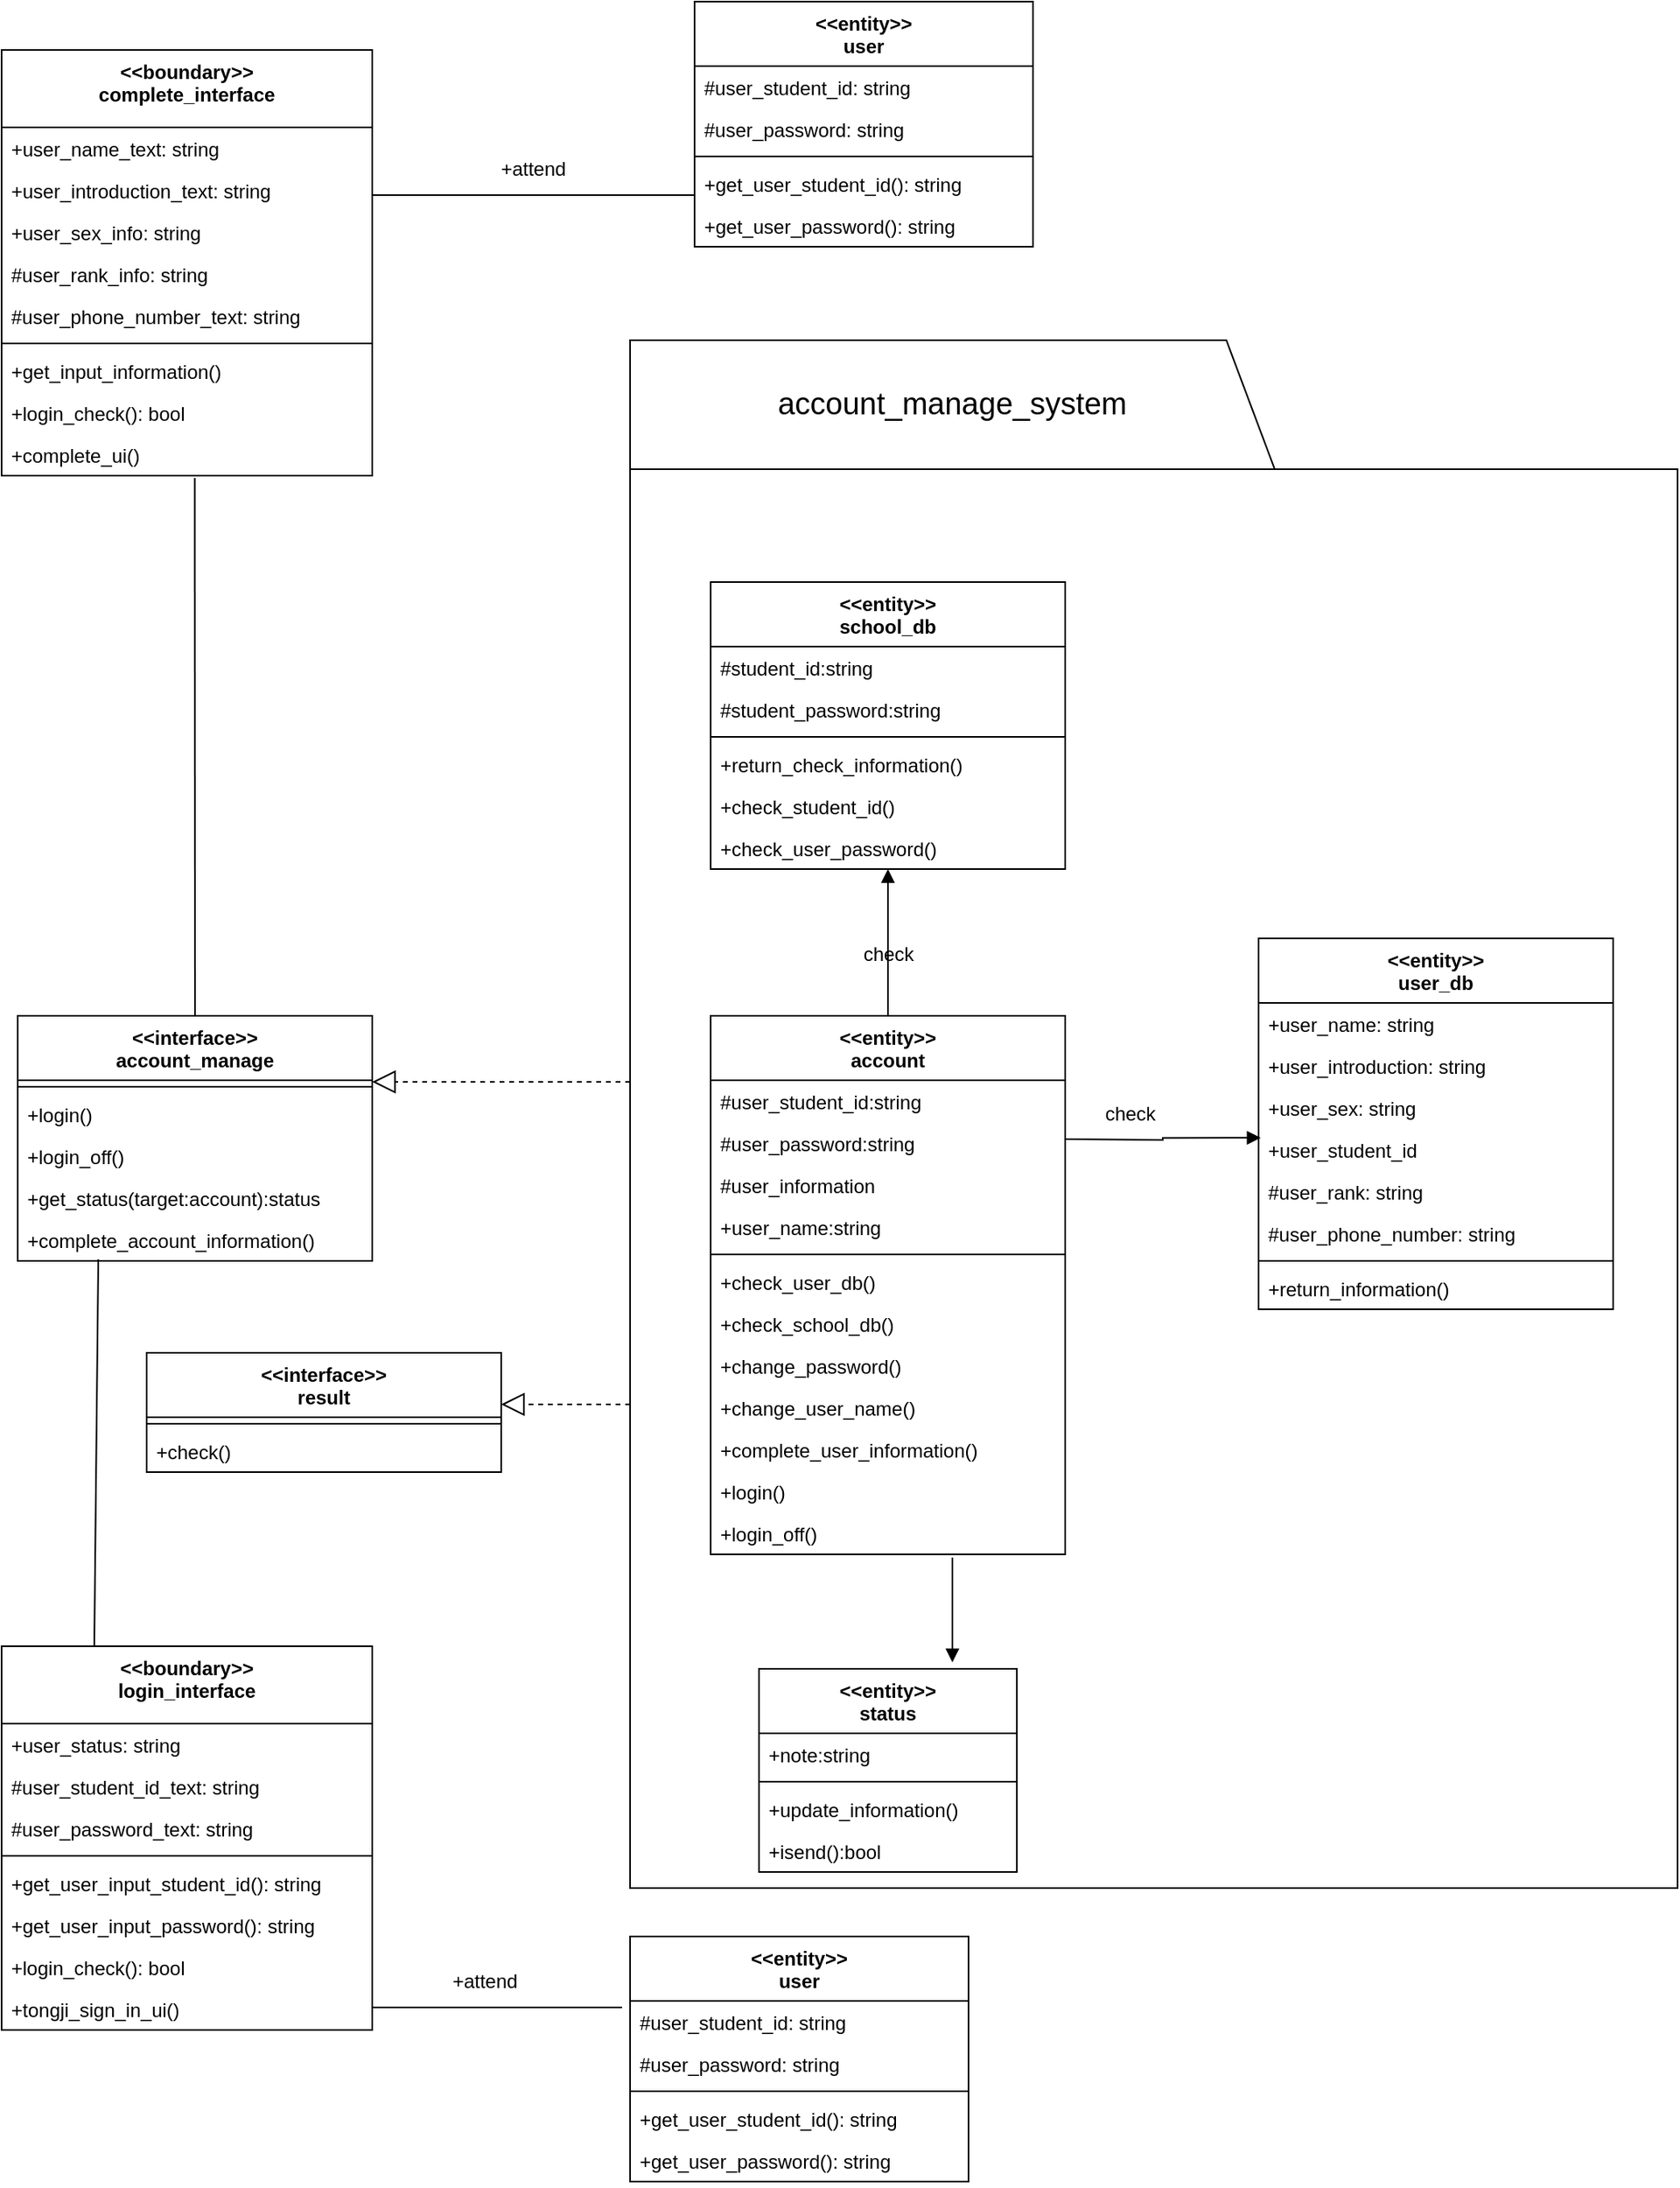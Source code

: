 <mxfile version="19.0.2" type="device"><diagram id="ugL1l7D1mySw69_KGlEm" name="Page-1"><mxGraphModel dx="1732" dy="1588" grid="1" gridSize="10" guides="1" tooltips="1" connect="1" arrows="1" fold="1" page="1" pageScale="1" pageWidth="827" pageHeight="1169" math="0" shadow="0"><root><mxCell id="0"/><mxCell id="1" parent="0"/><mxCell id="zrA_97v4aLWU1AmiobQ8-14" value="&lt;&lt;entity&gt;&gt;&#10;user_db" style="swimlane;fontStyle=1;align=center;verticalAlign=top;childLayout=stackLayout;horizontal=1;startSize=40;horizontalStack=0;resizeParent=1;resizeParentMax=0;resizeLast=0;collapsible=1;marginBottom=0;rounded=0;shadow=0;glass=0;labelBorderColor=none;sketch=0;strokeColor=default;strokeWidth=1;" parent="1" vertex="1"><mxGeometry x="770" y="121" width="220" height="230" as="geometry"/></mxCell><mxCell id="zrA_97v4aLWU1AmiobQ8-15" value="+user_name: string" style="text;strokeColor=none;fillColor=none;align=left;verticalAlign=top;spacingLeft=4;spacingRight=4;overflow=hidden;rotatable=0;points=[[0,0.5],[1,0.5]];portConstraint=eastwest;rounded=0;shadow=0;glass=0;labelBorderColor=none;sketch=0;" parent="zrA_97v4aLWU1AmiobQ8-14" vertex="1"><mxGeometry y="40" width="220" height="26" as="geometry"/></mxCell><mxCell id="zrA_97v4aLWU1AmiobQ8-16" value="+user_introduction: string" style="text;strokeColor=none;fillColor=none;align=left;verticalAlign=top;spacingLeft=4;spacingRight=4;overflow=hidden;rotatable=0;points=[[0,0.5],[1,0.5]];portConstraint=eastwest;rounded=0;shadow=0;glass=0;labelBorderColor=none;sketch=0;" parent="zrA_97v4aLWU1AmiobQ8-14" vertex="1"><mxGeometry y="66" width="220" height="26" as="geometry"/></mxCell><mxCell id="zrA_97v4aLWU1AmiobQ8-20" value="+user_sex: string" style="text;strokeColor=none;fillColor=none;align=left;verticalAlign=top;spacingLeft=4;spacingRight=4;overflow=hidden;rotatable=0;points=[[0,0.5],[1,0.5]];portConstraint=eastwest;rounded=0;shadow=0;glass=0;labelBorderColor=none;sketch=0;" parent="zrA_97v4aLWU1AmiobQ8-14" vertex="1"><mxGeometry y="92" width="220" height="26" as="geometry"/></mxCell><mxCell id="zrA_97v4aLWU1AmiobQ8-21" value="+user_student_id" style="text;strokeColor=none;fillColor=none;align=left;verticalAlign=top;spacingLeft=4;spacingRight=4;overflow=hidden;rotatable=0;points=[[0,0.5],[1,0.5]];portConstraint=eastwest;rounded=0;shadow=0;glass=0;labelBorderColor=none;sketch=0;" parent="zrA_97v4aLWU1AmiobQ8-14" vertex="1"><mxGeometry y="118" width="220" height="26" as="geometry"/></mxCell><mxCell id="zrA_97v4aLWU1AmiobQ8-22" value="#user_rank: string" style="text;strokeColor=none;fillColor=none;align=left;verticalAlign=top;spacingLeft=4;spacingRight=4;overflow=hidden;rotatable=0;points=[[0,0.5],[1,0.5]];portConstraint=eastwest;rounded=0;shadow=0;glass=0;labelBorderColor=none;sketch=0;" parent="zrA_97v4aLWU1AmiobQ8-14" vertex="1"><mxGeometry y="144" width="220" height="26" as="geometry"/></mxCell><mxCell id="zrA_97v4aLWU1AmiobQ8-23" value="#user_phone_number: string" style="text;strokeColor=none;fillColor=none;align=left;verticalAlign=top;spacingLeft=4;spacingRight=4;overflow=hidden;rotatable=0;points=[[0,0.5],[1,0.5]];portConstraint=eastwest;rounded=0;shadow=0;glass=0;labelBorderColor=none;sketch=0;" parent="zrA_97v4aLWU1AmiobQ8-14" vertex="1"><mxGeometry y="170" width="220" height="26" as="geometry"/></mxCell><mxCell id="zrA_97v4aLWU1AmiobQ8-17" value="" style="line;strokeWidth=1;fillColor=none;align=left;verticalAlign=middle;spacingTop=-1;spacingLeft=3;spacingRight=3;rotatable=0;labelPosition=right;points=[];portConstraint=eastwest;rounded=0;shadow=0;glass=0;labelBorderColor=none;sketch=0;" parent="zrA_97v4aLWU1AmiobQ8-14" vertex="1"><mxGeometry y="196" width="220" height="8" as="geometry"/></mxCell><mxCell id="zrA_97v4aLWU1AmiobQ8-18" value="+return_information()" style="text;strokeColor=none;fillColor=none;align=left;verticalAlign=top;spacingLeft=4;spacingRight=4;overflow=hidden;rotatable=0;points=[[0,0.5],[1,0.5]];portConstraint=eastwest;rounded=0;shadow=0;glass=0;labelBorderColor=none;sketch=0;" parent="zrA_97v4aLWU1AmiobQ8-14" vertex="1"><mxGeometry y="204" width="220" height="26" as="geometry"/></mxCell><mxCell id="zrA_97v4aLWU1AmiobQ8-24" value="&lt;&lt;interface&gt;&gt;&#10;account_manage" style="swimlane;fontStyle=1;align=center;verticalAlign=top;childLayout=stackLayout;horizontal=1;startSize=40;horizontalStack=0;resizeParent=1;resizeParentMax=0;resizeLast=0;collapsible=1;marginBottom=0;rounded=0;shadow=0;glass=0;labelBorderColor=none;sketch=0;strokeColor=default;strokeWidth=1;" parent="1" vertex="1"><mxGeometry y="169" width="220" height="152" as="geometry"/></mxCell><mxCell id="zrA_97v4aLWU1AmiobQ8-27" value="" style="line;strokeWidth=1;fillColor=none;align=left;verticalAlign=middle;spacingTop=-1;spacingLeft=3;spacingRight=3;rotatable=0;labelPosition=right;points=[];portConstraint=eastwest;rounded=0;shadow=0;glass=0;labelBorderColor=none;sketch=0;" parent="zrA_97v4aLWU1AmiobQ8-24" vertex="1"><mxGeometry y="40" width="220" height="8" as="geometry"/></mxCell><mxCell id="zrA_97v4aLWU1AmiobQ8-28" value="+login()" style="text;strokeColor=none;fillColor=none;align=left;verticalAlign=top;spacingLeft=4;spacingRight=4;overflow=hidden;rotatable=0;points=[[0,0.5],[1,0.5]];portConstraint=eastwest;rounded=0;shadow=0;glass=0;labelBorderColor=none;sketch=0;" parent="zrA_97v4aLWU1AmiobQ8-24" vertex="1"><mxGeometry y="48" width="220" height="26" as="geometry"/></mxCell><mxCell id="zrA_97v4aLWU1AmiobQ8-29" value="+login_off()" style="text;strokeColor=none;fillColor=none;align=left;verticalAlign=top;spacingLeft=4;spacingRight=4;overflow=hidden;rotatable=0;points=[[0,0.5],[1,0.5]];portConstraint=eastwest;rounded=0;shadow=0;glass=0;labelBorderColor=none;sketch=0;" parent="zrA_97v4aLWU1AmiobQ8-24" vertex="1"><mxGeometry y="74" width="220" height="26" as="geometry"/></mxCell><mxCell id="zrA_97v4aLWU1AmiobQ8-32" value="+get_status(target:account):status" style="text;strokeColor=none;fillColor=none;align=left;verticalAlign=top;spacingLeft=4;spacingRight=4;overflow=hidden;rotatable=0;points=[[0,0.5],[1,0.5]];portConstraint=eastwest;rounded=0;shadow=0;glass=0;labelBorderColor=none;sketch=0;" parent="zrA_97v4aLWU1AmiobQ8-24" vertex="1"><mxGeometry y="100" width="220" height="26" as="geometry"/></mxCell><mxCell id="zrA_97v4aLWU1AmiobQ8-33" value="+complete_account_information()" style="text;strokeColor=none;fillColor=none;align=left;verticalAlign=top;spacingLeft=4;spacingRight=4;overflow=hidden;rotatable=0;points=[[0,0.5],[1,0.5]];portConstraint=eastwest;rounded=0;shadow=0;glass=0;labelBorderColor=none;sketch=0;" parent="zrA_97v4aLWU1AmiobQ8-24" vertex="1"><mxGeometry y="126" width="220" height="26" as="geometry"/></mxCell><mxCell id="zrA_97v4aLWU1AmiobQ8-35" value="" style="endArrow=block;endFill=1;html=1;edgeStyle=orthogonalEdgeStyle;align=left;verticalAlign=top;rounded=0;entryX=0.006;entryY=0.218;entryDx=0;entryDy=0;entryPerimeter=0;" parent="1" target="zrA_97v4aLWU1AmiobQ8-21" edge="1"><mxGeometry x="-1" relative="1" as="geometry"><mxPoint x="650" y="245.5" as="sourcePoint"/><mxPoint x="760" y="245.5" as="targetPoint"/></mxGeometry></mxCell><mxCell id="zrA_97v4aLWU1AmiobQ8-37" value="&lt;&lt;entity&gt;&gt;&#10;status" style="swimlane;fontStyle=1;align=center;verticalAlign=top;childLayout=stackLayout;horizontal=1;startSize=40;horizontalStack=0;resizeParent=1;resizeParentMax=0;resizeLast=0;collapsible=1;marginBottom=0;rounded=0;shadow=0;glass=0;labelBorderColor=none;sketch=0;strokeColor=default;strokeWidth=1;" parent="1" vertex="1"><mxGeometry x="460" y="574" width="160" height="126" as="geometry"/></mxCell><mxCell id="zrA_97v4aLWU1AmiobQ8-38" value="+note:string" style="text;strokeColor=none;fillColor=none;align=left;verticalAlign=top;spacingLeft=4;spacingRight=4;overflow=hidden;rotatable=0;points=[[0,0.5],[1,0.5]];portConstraint=eastwest;rounded=0;shadow=0;glass=0;labelBorderColor=none;sketch=0;" parent="zrA_97v4aLWU1AmiobQ8-37" vertex="1"><mxGeometry y="40" width="160" height="26" as="geometry"/></mxCell><mxCell id="zrA_97v4aLWU1AmiobQ8-39" value="" style="line;strokeWidth=1;fillColor=none;align=left;verticalAlign=middle;spacingTop=-1;spacingLeft=3;spacingRight=3;rotatable=0;labelPosition=right;points=[];portConstraint=eastwest;rounded=0;shadow=0;glass=0;labelBorderColor=none;sketch=0;" parent="zrA_97v4aLWU1AmiobQ8-37" vertex="1"><mxGeometry y="66" width="160" height="8" as="geometry"/></mxCell><mxCell id="zrA_97v4aLWU1AmiobQ8-40" value="+update_information()" style="text;strokeColor=none;fillColor=none;align=left;verticalAlign=top;spacingLeft=4;spacingRight=4;overflow=hidden;rotatable=0;points=[[0,0.5],[1,0.5]];portConstraint=eastwest;rounded=0;shadow=0;glass=0;labelBorderColor=none;sketch=0;" parent="zrA_97v4aLWU1AmiobQ8-37" vertex="1"><mxGeometry y="74" width="160" height="26" as="geometry"/></mxCell><mxCell id="zrA_97v4aLWU1AmiobQ8-41" value="+isend():bool" style="text;strokeColor=none;fillColor=none;align=left;verticalAlign=top;spacingLeft=4;spacingRight=4;overflow=hidden;rotatable=0;points=[[0,0.5],[1,0.5]];portConstraint=eastwest;rounded=0;shadow=0;glass=0;labelBorderColor=none;sketch=0;" parent="zrA_97v4aLWU1AmiobQ8-37" vertex="1"><mxGeometry y="100" width="160" height="26" as="geometry"/></mxCell><mxCell id="zrA_97v4aLWU1AmiobQ8-42" value="&lt;&lt;entity&gt;&gt;&#10;school_db" style="swimlane;fontStyle=1;align=center;verticalAlign=top;childLayout=stackLayout;horizontal=1;startSize=40;horizontalStack=0;resizeParent=1;resizeParentMax=0;resizeLast=0;collapsible=1;marginBottom=0;rounded=0;shadow=0;glass=0;labelBorderColor=none;sketch=0;strokeColor=default;strokeWidth=1;" parent="1" vertex="1"><mxGeometry x="430" y="-100" width="220" height="178" as="geometry"/></mxCell><mxCell id="zrA_97v4aLWU1AmiobQ8-43" value="#student_id:string" style="text;strokeColor=none;fillColor=none;align=left;verticalAlign=top;spacingLeft=4;spacingRight=4;overflow=hidden;rotatable=0;points=[[0,0.5],[1,0.5]];portConstraint=eastwest;rounded=0;shadow=0;glass=0;labelBorderColor=none;sketch=0;" parent="zrA_97v4aLWU1AmiobQ8-42" vertex="1"><mxGeometry y="40" width="220" height="26" as="geometry"/></mxCell><mxCell id="zrA_97v4aLWU1AmiobQ8-44" value="#student_password:string" style="text;strokeColor=none;fillColor=none;align=left;verticalAlign=top;spacingLeft=4;spacingRight=4;overflow=hidden;rotatable=0;points=[[0,0.5],[1,0.5]];portConstraint=eastwest;rounded=0;shadow=0;glass=0;labelBorderColor=none;sketch=0;" parent="zrA_97v4aLWU1AmiobQ8-42" vertex="1"><mxGeometry y="66" width="220" height="26" as="geometry"/></mxCell><mxCell id="zrA_97v4aLWU1AmiobQ8-45" value="" style="line;strokeWidth=1;fillColor=none;align=left;verticalAlign=middle;spacingTop=-1;spacingLeft=3;spacingRight=3;rotatable=0;labelPosition=right;points=[];portConstraint=eastwest;rounded=0;shadow=0;glass=0;labelBorderColor=none;sketch=0;" parent="zrA_97v4aLWU1AmiobQ8-42" vertex="1"><mxGeometry y="92" width="220" height="8" as="geometry"/></mxCell><mxCell id="zrA_97v4aLWU1AmiobQ8-46" value="+return_check_information()" style="text;strokeColor=none;fillColor=none;align=left;verticalAlign=top;spacingLeft=4;spacingRight=4;overflow=hidden;rotatable=0;points=[[0,0.5],[1,0.5]];portConstraint=eastwest;rounded=0;shadow=0;glass=0;labelBorderColor=none;sketch=0;" parent="zrA_97v4aLWU1AmiobQ8-42" vertex="1"><mxGeometry y="100" width="220" height="26" as="geometry"/></mxCell><mxCell id="zrA_97v4aLWU1AmiobQ8-48" value="+check_student_id()" style="text;strokeColor=none;fillColor=none;align=left;verticalAlign=top;spacingLeft=4;spacingRight=4;overflow=hidden;rotatable=0;points=[[0,0.5],[1,0.5]];portConstraint=eastwest;rounded=0;shadow=0;glass=0;labelBorderColor=none;sketch=0;" parent="zrA_97v4aLWU1AmiobQ8-42" vertex="1"><mxGeometry y="126" width="220" height="26" as="geometry"/></mxCell><mxCell id="zrA_97v4aLWU1AmiobQ8-47" value="+check_user_password()" style="text;strokeColor=none;fillColor=none;align=left;verticalAlign=top;spacingLeft=4;spacingRight=4;overflow=hidden;rotatable=0;points=[[0,0.5],[1,0.5]];portConstraint=eastwest;rounded=0;shadow=0;glass=0;labelBorderColor=none;sketch=0;" parent="zrA_97v4aLWU1AmiobQ8-42" vertex="1"><mxGeometry y="152" width="220" height="26" as="geometry"/></mxCell><mxCell id="zrA_97v4aLWU1AmiobQ8-49" value="check" style="text;html=1;align=center;verticalAlign=middle;resizable=0;points=[];autosize=1;strokeColor=none;fillColor=none;" parent="1" vertex="1"><mxGeometry x="665" y="220" width="50" height="20" as="geometry"/></mxCell><mxCell id="zrA_97v4aLWU1AmiobQ8-50" value="" style="endArrow=block;endFill=1;html=1;edgeStyle=orthogonalEdgeStyle;align=left;verticalAlign=top;rounded=0;" parent="1" target="zrA_97v4aLWU1AmiobQ8-47" edge="1"><mxGeometry x="-1" relative="1" as="geometry"><mxPoint x="540" y="170" as="sourcePoint"/><mxPoint x="840" y="450" as="targetPoint"/><Array as="points"><mxPoint x="540" y="170"/></Array></mxGeometry></mxCell><mxCell id="zrA_97v4aLWU1AmiobQ8-56" value="check" style="text;html=1;align=center;verticalAlign=middle;resizable=0;points=[];autosize=1;strokeColor=none;fillColor=none;" parent="1" vertex="1"><mxGeometry x="515" y="121" width="50" height="20" as="geometry"/></mxCell><mxCell id="zrA_97v4aLWU1AmiobQ8-57" value="" style="rounded=0;whiteSpace=wrap;html=1;shadow=0;glass=0;labelBorderColor=none;sketch=0;strokeColor=default;strokeWidth=1;fillColor=none;" parent="1" vertex="1"><mxGeometry x="380" y="-170" width="650" height="880" as="geometry"/></mxCell><mxCell id="zrA_97v4aLWU1AmiobQ8-59" value="" style="endArrow=block;dashed=1;endFill=0;endSize=12;html=1;rounded=0;fontSize=19;" parent="1" edge="1"><mxGeometry width="160" relative="1" as="geometry"><mxPoint x="380" y="210" as="sourcePoint"/><mxPoint x="220" y="210" as="targetPoint"/></mxGeometry></mxCell><mxCell id="p1fLw8weou7C2HYNOlca-1" value="&lt;&lt;boundary&gt;&gt;&#10;login_interface" style="swimlane;fontStyle=1;align=center;verticalAlign=top;childLayout=stackLayout;horizontal=1;startSize=48;horizontalStack=0;resizeParent=1;resizeParentMax=0;resizeLast=0;collapsible=1;marginBottom=0;" parent="1" vertex="1"><mxGeometry x="-10" y="560" width="230" height="238" as="geometry"/></mxCell><mxCell id="p1fLw8weou7C2HYNOlca-2" value="+user_status: string" style="text;strokeColor=none;fillColor=none;align=left;verticalAlign=top;spacingLeft=4;spacingRight=4;overflow=hidden;rotatable=0;points=[[0,0.5],[1,0.5]];portConstraint=eastwest;" parent="p1fLw8weou7C2HYNOlca-1" vertex="1"><mxGeometry y="48" width="230" height="26" as="geometry"/></mxCell><mxCell id="p1fLw8weou7C2HYNOlca-5" value="#user_student_id_text: string" style="text;strokeColor=none;fillColor=none;align=left;verticalAlign=top;spacingLeft=4;spacingRight=4;overflow=hidden;rotatable=0;points=[[0,0.5],[1,0.5]];portConstraint=eastwest;" parent="p1fLw8weou7C2HYNOlca-1" vertex="1"><mxGeometry y="74" width="230" height="26" as="geometry"/></mxCell><mxCell id="p1fLw8weou7C2HYNOlca-6" value="#user_password_text: string" style="text;strokeColor=none;fillColor=none;align=left;verticalAlign=top;spacingLeft=4;spacingRight=4;overflow=hidden;rotatable=0;points=[[0,0.5],[1,0.5]];portConstraint=eastwest;" parent="p1fLw8weou7C2HYNOlca-1" vertex="1"><mxGeometry y="100" width="230" height="26" as="geometry"/></mxCell><mxCell id="p1fLw8weou7C2HYNOlca-3" value="" style="line;strokeWidth=1;fillColor=none;align=left;verticalAlign=middle;spacingTop=-1;spacingLeft=3;spacingRight=3;rotatable=0;labelPosition=right;points=[];portConstraint=eastwest;" parent="p1fLw8weou7C2HYNOlca-1" vertex="1"><mxGeometry y="126" width="230" height="8" as="geometry"/></mxCell><mxCell id="p1fLw8weou7C2HYNOlca-4" value="+get_user_input_student_id(): string" style="text;strokeColor=none;fillColor=none;align=left;verticalAlign=top;spacingLeft=4;spacingRight=4;overflow=hidden;rotatable=0;points=[[0,0.5],[1,0.5]];portConstraint=eastwest;" parent="p1fLw8weou7C2HYNOlca-1" vertex="1"><mxGeometry y="134" width="230" height="26" as="geometry"/></mxCell><mxCell id="p1fLw8weou7C2HYNOlca-7" value="+get_user_input_password(): string" style="text;strokeColor=none;fillColor=none;align=left;verticalAlign=top;spacingLeft=4;spacingRight=4;overflow=hidden;rotatable=0;points=[[0,0.5],[1,0.5]];portConstraint=eastwest;" parent="p1fLw8weou7C2HYNOlca-1" vertex="1"><mxGeometry y="160" width="230" height="26" as="geometry"/></mxCell><mxCell id="p1fLw8weou7C2HYNOlca-8" value="+login_check(): bool" style="text;strokeColor=none;fillColor=none;align=left;verticalAlign=top;spacingLeft=4;spacingRight=4;overflow=hidden;rotatable=0;points=[[0,0.5],[1,0.5]];portConstraint=eastwest;" parent="p1fLw8weou7C2HYNOlca-1" vertex="1"><mxGeometry y="186" width="230" height="26" as="geometry"/></mxCell><mxCell id="p1fLw8weou7C2HYNOlca-9" value="+tongji_sign_in_ui()" style="text;strokeColor=none;fillColor=none;align=left;verticalAlign=top;spacingLeft=4;spacingRight=4;overflow=hidden;rotatable=0;points=[[0,0.5],[1,0.5]];portConstraint=eastwest;" parent="p1fLw8weou7C2HYNOlca-1" vertex="1"><mxGeometry y="212" width="230" height="26" as="geometry"/></mxCell><mxCell id="p1fLw8weou7C2HYNOlca-10" value="&lt;&lt;entity&gt;&gt;&#10;user" style="swimlane;fontStyle=1;align=center;verticalAlign=top;childLayout=stackLayout;horizontal=1;startSize=40;horizontalStack=0;resizeParent=1;resizeParentMax=0;resizeLast=0;collapsible=1;marginBottom=0;" parent="1" vertex="1"><mxGeometry x="380" y="740" width="210" height="152" as="geometry"/></mxCell><mxCell id="p1fLw8weou7C2HYNOlca-11" value="#user_student_id: string" style="text;strokeColor=none;fillColor=none;align=left;verticalAlign=top;spacingLeft=4;spacingRight=4;overflow=hidden;rotatable=0;points=[[0,0.5],[1,0.5]];portConstraint=eastwest;" parent="p1fLw8weou7C2HYNOlca-10" vertex="1"><mxGeometry y="40" width="210" height="26" as="geometry"/></mxCell><mxCell id="p1fLw8weou7C2HYNOlca-14" value="#user_password: string" style="text;strokeColor=none;fillColor=none;align=left;verticalAlign=top;spacingLeft=4;spacingRight=4;overflow=hidden;rotatable=0;points=[[0,0.5],[1,0.5]];portConstraint=eastwest;" parent="p1fLw8weou7C2HYNOlca-10" vertex="1"><mxGeometry y="66" width="210" height="26" as="geometry"/></mxCell><mxCell id="p1fLw8weou7C2HYNOlca-12" value="" style="line;strokeWidth=1;fillColor=none;align=left;verticalAlign=middle;spacingTop=-1;spacingLeft=3;spacingRight=3;rotatable=0;labelPosition=right;points=[];portConstraint=eastwest;" parent="p1fLw8weou7C2HYNOlca-10" vertex="1"><mxGeometry y="92" width="210" height="8" as="geometry"/></mxCell><mxCell id="p1fLw8weou7C2HYNOlca-13" value="+get_user_student_id(): string" style="text;strokeColor=none;fillColor=none;align=left;verticalAlign=top;spacingLeft=4;spacingRight=4;overflow=hidden;rotatable=0;points=[[0,0.5],[1,0.5]];portConstraint=eastwest;" parent="p1fLw8weou7C2HYNOlca-10" vertex="1"><mxGeometry y="100" width="210" height="26" as="geometry"/></mxCell><mxCell id="p1fLw8weou7C2HYNOlca-15" value="+get_user_password(): string" style="text;strokeColor=none;fillColor=none;align=left;verticalAlign=top;spacingLeft=4;spacingRight=4;overflow=hidden;rotatable=0;points=[[0,0.5],[1,0.5]];portConstraint=eastwest;" parent="p1fLw8weou7C2HYNOlca-10" vertex="1"><mxGeometry y="126" width="210" height="26" as="geometry"/></mxCell><mxCell id="p1fLw8weou7C2HYNOlca-16" value="" style="line;strokeWidth=1;fillColor=none;align=left;verticalAlign=middle;spacingTop=-1;spacingLeft=3;spacingRight=3;rotatable=0;labelPosition=right;points=[];portConstraint=eastwest;" parent="1" vertex="1"><mxGeometry x="220" y="780" width="155" height="8" as="geometry"/></mxCell><mxCell id="p1fLw8weou7C2HYNOlca-19" value="+attend" style="text;align=center;fontStyle=0;verticalAlign=middle;spacingLeft=3;spacingRight=3;strokeColor=none;rotatable=0;points=[[0,0.5],[1,0.5]];portConstraint=eastwest;" parent="1" vertex="1"><mxGeometry x="250" y="754" width="80" height="26" as="geometry"/></mxCell><mxCell id="p1fLw8weou7C2HYNOlca-21" value="" style="endArrow=none;html=1;rounded=0;exitX=0.25;exitY=0;exitDx=0;exitDy=0;" parent="1" source="p1fLw8weou7C2HYNOlca-1" edge="1"><mxGeometry width="50" height="50" relative="1" as="geometry"><mxPoint x="50" y="550" as="sourcePoint"/><mxPoint x="50" y="320" as="targetPoint"/></mxGeometry></mxCell><mxCell id="p1fLw8weou7C2HYNOlca-22" value="&lt;&lt;entity&gt;&gt;&#10;user" style="swimlane;fontStyle=1;align=center;verticalAlign=top;childLayout=stackLayout;horizontal=1;startSize=40;horizontalStack=0;resizeParent=1;resizeParentMax=0;resizeLast=0;collapsible=1;marginBottom=0;" parent="1" vertex="1"><mxGeometry x="420" y="-460" width="210" height="152" as="geometry"/></mxCell><mxCell id="p1fLw8weou7C2HYNOlca-23" value="#user_student_id: string" style="text;strokeColor=none;fillColor=none;align=left;verticalAlign=top;spacingLeft=4;spacingRight=4;overflow=hidden;rotatable=0;points=[[0,0.5],[1,0.5]];portConstraint=eastwest;" parent="p1fLw8weou7C2HYNOlca-22" vertex="1"><mxGeometry y="40" width="210" height="26" as="geometry"/></mxCell><mxCell id="p1fLw8weou7C2HYNOlca-24" value="#user_password: string" style="text;strokeColor=none;fillColor=none;align=left;verticalAlign=top;spacingLeft=4;spacingRight=4;overflow=hidden;rotatable=0;points=[[0,0.5],[1,0.5]];portConstraint=eastwest;" parent="p1fLw8weou7C2HYNOlca-22" vertex="1"><mxGeometry y="66" width="210" height="26" as="geometry"/></mxCell><mxCell id="p1fLw8weou7C2HYNOlca-25" value="" style="line;strokeWidth=1;fillColor=none;align=left;verticalAlign=middle;spacingTop=-1;spacingLeft=3;spacingRight=3;rotatable=0;labelPosition=right;points=[];portConstraint=eastwest;" parent="p1fLw8weou7C2HYNOlca-22" vertex="1"><mxGeometry y="92" width="210" height="8" as="geometry"/></mxCell><mxCell id="p1fLw8weou7C2HYNOlca-26" value="+get_user_student_id(): string" style="text;strokeColor=none;fillColor=none;align=left;verticalAlign=top;spacingLeft=4;spacingRight=4;overflow=hidden;rotatable=0;points=[[0,0.5],[1,0.5]];portConstraint=eastwest;" parent="p1fLw8weou7C2HYNOlca-22" vertex="1"><mxGeometry y="100" width="210" height="26" as="geometry"/></mxCell><mxCell id="p1fLw8weou7C2HYNOlca-27" value="+get_user_password(): string" style="text;strokeColor=none;fillColor=none;align=left;verticalAlign=top;spacingLeft=4;spacingRight=4;overflow=hidden;rotatable=0;points=[[0,0.5],[1,0.5]];portConstraint=eastwest;" parent="p1fLw8weou7C2HYNOlca-22" vertex="1"><mxGeometry y="126" width="210" height="26" as="geometry"/></mxCell><mxCell id="p1fLw8weou7C2HYNOlca-28" value="&lt;&lt;boundary&gt;&gt;&#10;complete_interface" style="swimlane;fontStyle=1;align=center;verticalAlign=top;childLayout=stackLayout;horizontal=1;startSize=48;horizontalStack=0;resizeParent=1;resizeParentMax=0;resizeLast=0;collapsible=1;marginBottom=0;" parent="1" vertex="1"><mxGeometry x="-10" y="-430" width="230" height="264" as="geometry"/></mxCell><mxCell id="p1fLw8weou7C2HYNOlca-29" value="+user_name_text: string" style="text;strokeColor=none;fillColor=none;align=left;verticalAlign=top;spacingLeft=4;spacingRight=4;overflow=hidden;rotatable=0;points=[[0,0.5],[1,0.5]];portConstraint=eastwest;" parent="p1fLw8weou7C2HYNOlca-28" vertex="1"><mxGeometry y="48" width="230" height="26" as="geometry"/></mxCell><mxCell id="p1fLw8weou7C2HYNOlca-30" value="+user_introduction_text: string" style="text;strokeColor=none;fillColor=none;align=left;verticalAlign=top;spacingLeft=4;spacingRight=4;overflow=hidden;rotatable=0;points=[[0,0.5],[1,0.5]];portConstraint=eastwest;" parent="p1fLw8weou7C2HYNOlca-28" vertex="1"><mxGeometry y="74" width="230" height="26" as="geometry"/></mxCell><mxCell id="p1fLw8weou7C2HYNOlca-31" value="+user_sex_info: string" style="text;strokeColor=none;fillColor=none;align=left;verticalAlign=top;spacingLeft=4;spacingRight=4;overflow=hidden;rotatable=0;points=[[0,0.5],[1,0.5]];portConstraint=eastwest;" parent="p1fLw8weou7C2HYNOlca-28" vertex="1"><mxGeometry y="100" width="230" height="26" as="geometry"/></mxCell><mxCell id="p1fLw8weou7C2HYNOlca-37" value="#user_rank_info: string" style="text;strokeColor=none;fillColor=none;align=left;verticalAlign=top;spacingLeft=4;spacingRight=4;overflow=hidden;rotatable=0;points=[[0,0.5],[1,0.5]];portConstraint=eastwest;" parent="p1fLw8weou7C2HYNOlca-28" vertex="1"><mxGeometry y="126" width="230" height="26" as="geometry"/></mxCell><mxCell id="p1fLw8weou7C2HYNOlca-38" value="#user_phone_number_text: string" style="text;strokeColor=none;fillColor=none;align=left;verticalAlign=top;spacingLeft=4;spacingRight=4;overflow=hidden;rotatable=0;points=[[0,0.5],[1,0.5]];portConstraint=eastwest;" parent="p1fLw8weou7C2HYNOlca-28" vertex="1"><mxGeometry y="152" width="230" height="26" as="geometry"/></mxCell><mxCell id="p1fLw8weou7C2HYNOlca-32" value="" style="line;strokeWidth=1;fillColor=none;align=left;verticalAlign=middle;spacingTop=-1;spacingLeft=3;spacingRight=3;rotatable=0;labelPosition=right;points=[];portConstraint=eastwest;" parent="p1fLw8weou7C2HYNOlca-28" vertex="1"><mxGeometry y="178" width="230" height="8" as="geometry"/></mxCell><mxCell id="p1fLw8weou7C2HYNOlca-33" value="+get_input_information()" style="text;strokeColor=none;fillColor=none;align=left;verticalAlign=top;spacingLeft=4;spacingRight=4;overflow=hidden;rotatable=0;points=[[0,0.5],[1,0.5]];portConstraint=eastwest;" parent="p1fLw8weou7C2HYNOlca-28" vertex="1"><mxGeometry y="186" width="230" height="26" as="geometry"/></mxCell><mxCell id="p1fLw8weou7C2HYNOlca-34" value="+login_check(): bool" style="text;strokeColor=none;fillColor=none;align=left;verticalAlign=top;spacingLeft=4;spacingRight=4;overflow=hidden;rotatable=0;points=[[0,0.5],[1,0.5]];portConstraint=eastwest;" parent="p1fLw8weou7C2HYNOlca-28" vertex="1"><mxGeometry y="212" width="230" height="26" as="geometry"/></mxCell><mxCell id="p1fLw8weou7C2HYNOlca-35" value="+complete_ui()" style="text;strokeColor=none;fillColor=none;align=left;verticalAlign=top;spacingLeft=4;spacingRight=4;overflow=hidden;rotatable=0;points=[[0,0.5],[1,0.5]];portConstraint=eastwest;" parent="p1fLw8weou7C2HYNOlca-28" vertex="1"><mxGeometry y="238" width="230" height="26" as="geometry"/></mxCell><mxCell id="p1fLw8weou7C2HYNOlca-39" value="" style="endArrow=none;html=1;rounded=0;exitX=0.5;exitY=0;exitDx=0;exitDy=0;entryX=0.521;entryY=1.058;entryDx=0;entryDy=0;entryPerimeter=0;" parent="1" source="zrA_97v4aLWU1AmiobQ8-24" target="p1fLw8weou7C2HYNOlca-35" edge="1"><mxGeometry width="50" height="50" relative="1" as="geometry"><mxPoint x="190" y="-90" as="sourcePoint"/><mxPoint x="240" y="-140" as="targetPoint"/></mxGeometry></mxCell><mxCell id="p1fLw8weou7C2HYNOlca-40" value="+attend" style="text;align=center;fontStyle=0;verticalAlign=middle;spacingLeft=3;spacingRight=3;strokeColor=none;rotatable=0;points=[[0,0.5],[1,0.5]];portConstraint=eastwest;" parent="1" vertex="1"><mxGeometry x="280" y="-370" width="80" height="26" as="geometry"/></mxCell><mxCell id="p1fLw8weou7C2HYNOlca-41" value="" style="line;strokeWidth=1;fillColor=none;align=left;verticalAlign=middle;spacingTop=-1;spacingLeft=3;spacingRight=3;rotatable=0;labelPosition=right;points=[];portConstraint=eastwest;" parent="1" vertex="1"><mxGeometry x="220" y="-344" width="200" height="8" as="geometry"/></mxCell><mxCell id="w1O7CtUy3w5ZE8UhlUQc-1" value="&lt;span style=&quot;font-size: 19px;&quot;&gt;account_manage_system&lt;/span&gt;" style="shape=manualInput;whiteSpace=wrap;html=1;direction=south;" parent="1" vertex="1"><mxGeometry x="380" y="-250" width="400" height="80" as="geometry"/></mxCell><mxCell id="OV-j11LiPV7gEsYm8TSt-1" value="" style="endArrow=block;dashed=1;endFill=0;endSize=12;html=1;rounded=0;fontSize=19;" parent="1" edge="1"><mxGeometry width="160" relative="1" as="geometry"><mxPoint x="380" y="410.0" as="sourcePoint"/><mxPoint x="300" y="410" as="targetPoint"/></mxGeometry></mxCell><mxCell id="OV-j11LiPV7gEsYm8TSt-2" value="&lt;&lt;interface&gt;&gt;&#10;result" style="swimlane;fontStyle=1;align=center;verticalAlign=top;childLayout=stackLayout;horizontal=1;startSize=40;horizontalStack=0;resizeParent=1;resizeParentMax=0;resizeLast=0;collapsible=1;marginBottom=0;rounded=0;shadow=0;glass=0;labelBorderColor=none;sketch=0;strokeColor=default;strokeWidth=1;" parent="1" vertex="1"><mxGeometry x="80" y="378" width="220" height="74" as="geometry"/></mxCell><mxCell id="OV-j11LiPV7gEsYm8TSt-3" value="" style="line;strokeWidth=1;fillColor=none;align=left;verticalAlign=middle;spacingTop=-1;spacingLeft=3;spacingRight=3;rotatable=0;labelPosition=right;points=[];portConstraint=eastwest;rounded=0;shadow=0;glass=0;labelBorderColor=none;sketch=0;" parent="OV-j11LiPV7gEsYm8TSt-2" vertex="1"><mxGeometry y="40" width="220" height="8" as="geometry"/></mxCell><mxCell id="OV-j11LiPV7gEsYm8TSt-4" value="+check()" style="text;strokeColor=none;fillColor=none;align=left;verticalAlign=top;spacingLeft=4;spacingRight=4;overflow=hidden;rotatable=0;points=[[0,0.5],[1,0.5]];portConstraint=eastwest;rounded=0;shadow=0;glass=0;labelBorderColor=none;sketch=0;" parent="OV-j11LiPV7gEsYm8TSt-2" vertex="1"><mxGeometry y="48" width="220" height="26" as="geometry"/></mxCell><mxCell id="OV-j11LiPV7gEsYm8TSt-5" value="&lt;&lt;entity&gt;&gt;&#10;account" style="swimlane;fontStyle=1;align=center;verticalAlign=top;childLayout=stackLayout;horizontal=1;startSize=40;horizontalStack=0;resizeParent=1;resizeParentMax=0;resizeLast=0;collapsible=1;marginBottom=0;rounded=0;shadow=0;glass=0;labelBorderColor=none;sketch=0;strokeColor=default;strokeWidth=1;" parent="1" vertex="1"><mxGeometry x="430" y="169" width="220" height="334" as="geometry"/></mxCell><mxCell id="OV-j11LiPV7gEsYm8TSt-6" value="#user_student_id:string" style="text;strokeColor=none;fillColor=none;align=left;verticalAlign=top;spacingLeft=4;spacingRight=4;overflow=hidden;rotatable=0;points=[[0,0.5],[1,0.5]];portConstraint=eastwest;rounded=0;shadow=0;glass=0;labelBorderColor=none;sketch=0;" parent="OV-j11LiPV7gEsYm8TSt-5" vertex="1"><mxGeometry y="40" width="220" height="26" as="geometry"/></mxCell><mxCell id="OV-j11LiPV7gEsYm8TSt-7" value="#user_password:string" style="text;strokeColor=none;fillColor=none;align=left;verticalAlign=top;spacingLeft=4;spacingRight=4;overflow=hidden;rotatable=0;points=[[0,0.5],[1,0.5]];portConstraint=eastwest;rounded=0;shadow=0;glass=0;labelBorderColor=none;sketch=0;" parent="OV-j11LiPV7gEsYm8TSt-5" vertex="1"><mxGeometry y="66" width="220" height="26" as="geometry"/></mxCell><mxCell id="OV-j11LiPV7gEsYm8TSt-8" value="#user_information" style="text;strokeColor=none;fillColor=none;align=left;verticalAlign=top;spacingLeft=4;spacingRight=4;overflow=hidden;rotatable=0;points=[[0,0.5],[1,0.5]];portConstraint=eastwest;rounded=0;shadow=0;glass=0;labelBorderColor=none;sketch=0;" parent="OV-j11LiPV7gEsYm8TSt-5" vertex="1"><mxGeometry y="92" width="220" height="26" as="geometry"/></mxCell><mxCell id="OV-j11LiPV7gEsYm8TSt-9" value="+user_name:string" style="text;strokeColor=none;fillColor=none;align=left;verticalAlign=top;spacingLeft=4;spacingRight=4;overflow=hidden;rotatable=0;points=[[0,0.5],[1,0.5]];portConstraint=eastwest;rounded=0;shadow=0;glass=0;labelBorderColor=none;sketch=0;" parent="OV-j11LiPV7gEsYm8TSt-5" vertex="1"><mxGeometry y="118" width="220" height="26" as="geometry"/></mxCell><mxCell id="OV-j11LiPV7gEsYm8TSt-10" value="" style="line;strokeWidth=1;fillColor=none;align=left;verticalAlign=middle;spacingTop=-1;spacingLeft=3;spacingRight=3;rotatable=0;labelPosition=right;points=[];portConstraint=eastwest;rounded=0;shadow=0;glass=0;labelBorderColor=none;sketch=0;" parent="OV-j11LiPV7gEsYm8TSt-5" vertex="1"><mxGeometry y="144" width="220" height="8" as="geometry"/></mxCell><mxCell id="OV-j11LiPV7gEsYm8TSt-11" value="+check_user_db()" style="text;strokeColor=none;fillColor=none;align=left;verticalAlign=top;spacingLeft=4;spacingRight=4;overflow=hidden;rotatable=0;points=[[0,0.5],[1,0.5]];portConstraint=eastwest;rounded=0;shadow=0;glass=0;labelBorderColor=none;sketch=0;" parent="OV-j11LiPV7gEsYm8TSt-5" vertex="1"><mxGeometry y="152" width="220" height="26" as="geometry"/></mxCell><mxCell id="OV-j11LiPV7gEsYm8TSt-12" value="+check_school_db()" style="text;strokeColor=none;fillColor=none;align=left;verticalAlign=top;spacingLeft=4;spacingRight=4;overflow=hidden;rotatable=0;points=[[0,0.5],[1,0.5]];portConstraint=eastwest;rounded=0;shadow=0;glass=0;labelBorderColor=none;sketch=0;" parent="OV-j11LiPV7gEsYm8TSt-5" vertex="1"><mxGeometry y="178" width="220" height="26" as="geometry"/></mxCell><mxCell id="OV-j11LiPV7gEsYm8TSt-13" value="+change_password()" style="text;strokeColor=none;fillColor=none;align=left;verticalAlign=top;spacingLeft=4;spacingRight=4;overflow=hidden;rotatable=0;points=[[0,0.5],[1,0.5]];portConstraint=eastwest;rounded=0;shadow=0;glass=0;labelBorderColor=none;sketch=0;" parent="OV-j11LiPV7gEsYm8TSt-5" vertex="1"><mxGeometry y="204" width="220" height="26" as="geometry"/></mxCell><mxCell id="OV-j11LiPV7gEsYm8TSt-14" value="+change_user_name()" style="text;strokeColor=none;fillColor=none;align=left;verticalAlign=top;spacingLeft=4;spacingRight=4;overflow=hidden;rotatable=0;points=[[0,0.5],[1,0.5]];portConstraint=eastwest;rounded=0;shadow=0;glass=0;labelBorderColor=none;sketch=0;" parent="OV-j11LiPV7gEsYm8TSt-5" vertex="1"><mxGeometry y="230" width="220" height="26" as="geometry"/></mxCell><mxCell id="OV-j11LiPV7gEsYm8TSt-15" value="+complete_user_information()" style="text;strokeColor=none;fillColor=none;align=left;verticalAlign=top;spacingLeft=4;spacingRight=4;overflow=hidden;rotatable=0;points=[[0,0.5],[1,0.5]];portConstraint=eastwest;rounded=0;shadow=0;glass=0;labelBorderColor=none;sketch=0;" parent="OV-j11LiPV7gEsYm8TSt-5" vertex="1"><mxGeometry y="256" width="220" height="26" as="geometry"/></mxCell><mxCell id="OV-j11LiPV7gEsYm8TSt-16" value="+login()" style="text;strokeColor=none;fillColor=none;align=left;verticalAlign=top;spacingLeft=4;spacingRight=4;overflow=hidden;rotatable=0;points=[[0,0.5],[1,0.5]];portConstraint=eastwest;rounded=0;shadow=0;glass=0;labelBorderColor=none;sketch=0;" parent="OV-j11LiPV7gEsYm8TSt-5" vertex="1"><mxGeometry y="282" width="220" height="26" as="geometry"/></mxCell><mxCell id="OV-j11LiPV7gEsYm8TSt-17" value="+login_off()" style="text;strokeColor=none;fillColor=none;align=left;verticalAlign=top;spacingLeft=4;spacingRight=4;overflow=hidden;rotatable=0;points=[[0,0.5],[1,0.5]];portConstraint=eastwest;rounded=0;shadow=0;glass=0;labelBorderColor=none;sketch=0;" parent="OV-j11LiPV7gEsYm8TSt-5" vertex="1"><mxGeometry y="308" width="220" height="26" as="geometry"/></mxCell><mxCell id="OV-j11LiPV7gEsYm8TSt-18" value="" style="endArrow=block;endFill=1;html=1;edgeStyle=orthogonalEdgeStyle;align=left;verticalAlign=top;rounded=0;entryX=0.75;entryY=0;entryDx=0;entryDy=0;" parent="1" edge="1"><mxGeometry x="-1" relative="1" as="geometry"><mxPoint x="580" y="505.0" as="sourcePoint"/><mxPoint x="580" y="570.0" as="targetPoint"/><Array as="points"><mxPoint x="580" y="570"/><mxPoint x="580" y="570"/></Array></mxGeometry></mxCell></root></mxGraphModel></diagram></mxfile>